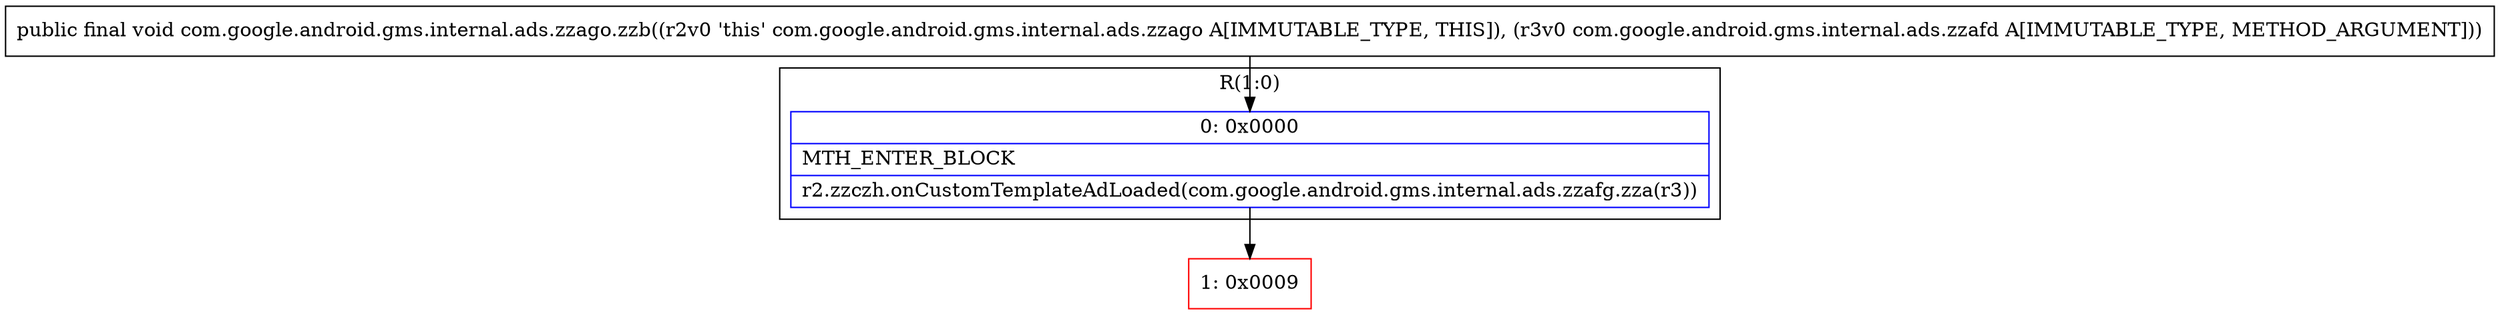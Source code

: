 digraph "CFG forcom.google.android.gms.internal.ads.zzago.zzb(Lcom\/google\/android\/gms\/internal\/ads\/zzafd;)V" {
subgraph cluster_Region_3890857 {
label = "R(1:0)";
node [shape=record,color=blue];
Node_0 [shape=record,label="{0\:\ 0x0000|MTH_ENTER_BLOCK\l|r2.zzczh.onCustomTemplateAdLoaded(com.google.android.gms.internal.ads.zzafg.zza(r3))\l}"];
}
Node_1 [shape=record,color=red,label="{1\:\ 0x0009}"];
MethodNode[shape=record,label="{public final void com.google.android.gms.internal.ads.zzago.zzb((r2v0 'this' com.google.android.gms.internal.ads.zzago A[IMMUTABLE_TYPE, THIS]), (r3v0 com.google.android.gms.internal.ads.zzafd A[IMMUTABLE_TYPE, METHOD_ARGUMENT])) }"];
MethodNode -> Node_0;
Node_0 -> Node_1;
}

